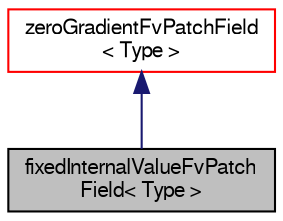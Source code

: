 digraph "fixedInternalValueFvPatchField&lt; Type &gt;"
{
  bgcolor="transparent";
  edge [fontname="FreeSans",fontsize="10",labelfontname="FreeSans",labelfontsize="10"];
  node [fontname="FreeSans",fontsize="10",shape=record];
  Node1 [label="fixedInternalValueFvPatch\lField\< Type \>",height=0.2,width=0.4,color="black", fillcolor="grey75", style="filled" fontcolor="black"];
  Node2 -> Node1 [dir="back",color="midnightblue",fontsize="10",style="solid",fontname="FreeSans"];
  Node2 [label="zeroGradientFvPatchField\l\< Type \>",height=0.2,width=0.4,color="red",URL="$a02819.html",tooltip="This boundary condition applies a zero-gradient condition from the patch internal field onto the patc..."];
}

